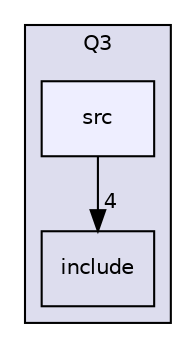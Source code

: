 digraph "Q3/src" {
  compound=true
  node [ fontsize="10", fontname="Helvetica"];
  edge [ labelfontsize="10", labelfontname="Helvetica"];
  subgraph clusterdir_39998aecaa8df2f1526870d06e221cf5 {
    graph [ bgcolor="#ddddee", pencolor="black", label="Q3" fontname="Helvetica", fontsize="10", URL="dir_39998aecaa8df2f1526870d06e221cf5.html"]
  dir_a8e1d7e327715603b62fd2bc0ae47558 [shape=box label="include" URL="dir_a8e1d7e327715603b62fd2bc0ae47558.html"];
  dir_75fa4bfe3e9f8393f111f40ed480dcac [shape=box, label="src", style="filled", fillcolor="#eeeeff", pencolor="black", URL="dir_75fa4bfe3e9f8393f111f40ed480dcac.html"];
  }
  dir_75fa4bfe3e9f8393f111f40ed480dcac->dir_a8e1d7e327715603b62fd2bc0ae47558 [headlabel="4", labeldistance=1.5 headhref="dir_000002_000004.html"];
}
